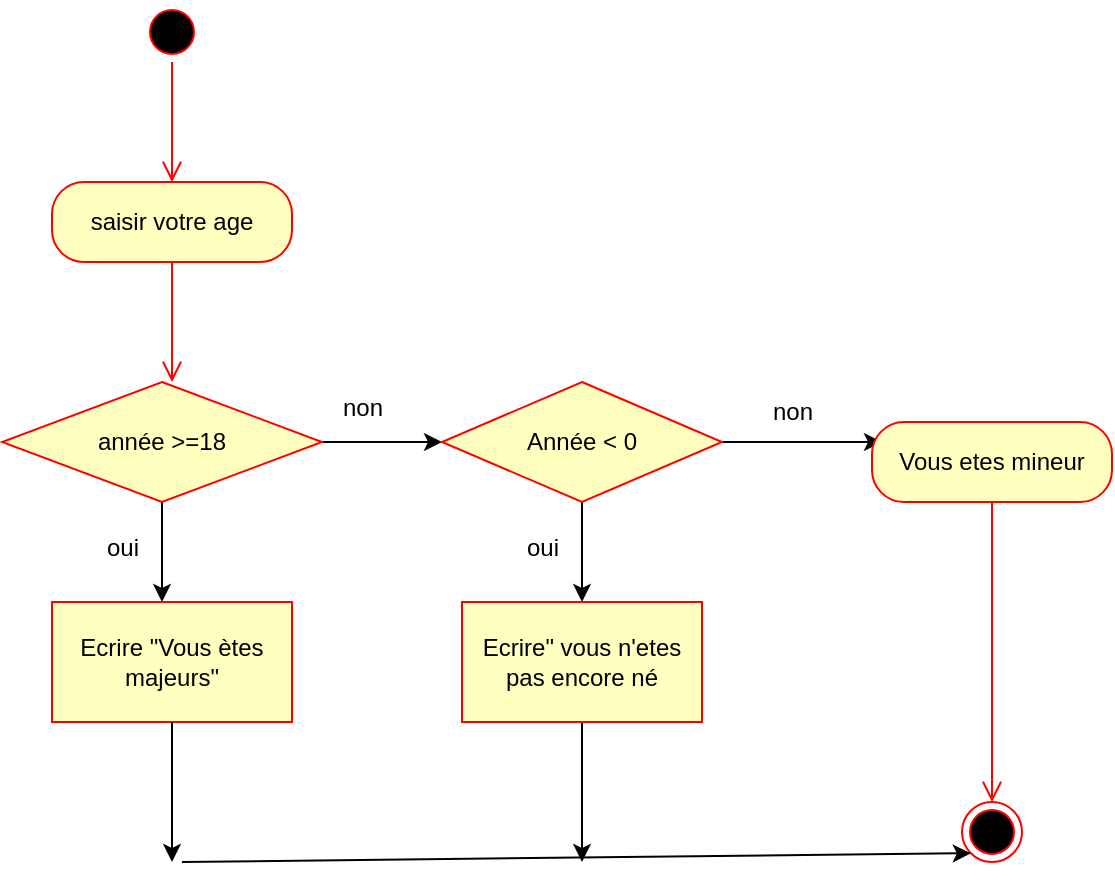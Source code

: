 <mxfile version="21.6.1" type="device">
  <diagram name="Page-1" id="lNoFJ0-n8MTBC5r3ki7Q">
    <mxGraphModel dx="639" dy="717" grid="1" gridSize="10" guides="1" tooltips="1" connect="1" arrows="1" fold="1" page="1" pageScale="1" pageWidth="827" pageHeight="1169" math="0" shadow="0">
      <root>
        <mxCell id="0" />
        <mxCell id="1" parent="0" />
        <mxCell id="J0tR5PUOTiayLJJZjg9m-1" value="" style="ellipse;html=1;shape=startState;fillColor=#000000;strokeColor=#ff0000;" parent="1" vertex="1">
          <mxGeometry x="110" y="50" width="30" height="30" as="geometry" />
        </mxCell>
        <mxCell id="J0tR5PUOTiayLJJZjg9m-2" value="" style="edgeStyle=orthogonalEdgeStyle;html=1;verticalAlign=bottom;endArrow=open;endSize=8;strokeColor=#ff0000;rounded=0;" parent="1" source="J0tR5PUOTiayLJJZjg9m-1" edge="1">
          <mxGeometry relative="1" as="geometry">
            <mxPoint x="125" y="140" as="targetPoint" />
          </mxGeometry>
        </mxCell>
        <mxCell id="J0tR5PUOTiayLJJZjg9m-11" value="" style="edgeStyle=orthogonalEdgeStyle;rounded=0;orthogonalLoop=1;jettySize=auto;html=1;" parent="1" source="J0tR5PUOTiayLJJZjg9m-4" target="J0tR5PUOTiayLJJZjg9m-10" edge="1">
          <mxGeometry relative="1" as="geometry">
            <Array as="points">
              <mxPoint x="120" y="330" />
              <mxPoint x="120" y="330" />
            </Array>
          </mxGeometry>
        </mxCell>
        <mxCell id="J0tR5PUOTiayLJJZjg9m-13" value="" style="edgeStyle=orthogonalEdgeStyle;rounded=0;orthogonalLoop=1;jettySize=auto;html=1;" parent="1" source="J0tR5PUOTiayLJJZjg9m-4" target="J0tR5PUOTiayLJJZjg9m-12" edge="1">
          <mxGeometry relative="1" as="geometry" />
        </mxCell>
        <mxCell id="J0tR5PUOTiayLJJZjg9m-4" value="année &amp;gt;=18" style="rhombus;whiteSpace=wrap;html=1;fontColor=#000000;fillColor=#ffffc0;strokeColor=#ff0000;" parent="1" vertex="1">
          <mxGeometry x="40" y="240" width="160" height="60" as="geometry" />
        </mxCell>
        <mxCell id="J0tR5PUOTiayLJJZjg9m-10" value="Ecrire &quot;Vous ètes majeurs&quot;" style="whiteSpace=wrap;html=1;fillColor=#ffffc0;strokeColor=#ff0000;fontColor=#000000;" parent="1" vertex="1">
          <mxGeometry x="65" y="350" width="120" height="60" as="geometry" />
        </mxCell>
        <mxCell id="J0tR5PUOTiayLJJZjg9m-17" value="" style="edgeStyle=orthogonalEdgeStyle;rounded=0;orthogonalLoop=1;jettySize=auto;html=1;" parent="1" source="J0tR5PUOTiayLJJZjg9m-12" target="J0tR5PUOTiayLJJZjg9m-16" edge="1">
          <mxGeometry relative="1" as="geometry" />
        </mxCell>
        <mxCell id="J0tR5PUOTiayLJJZjg9m-20" value="" style="edgeStyle=orthogonalEdgeStyle;rounded=0;orthogonalLoop=1;jettySize=auto;html=1;" parent="1" source="J0tR5PUOTiayLJJZjg9m-12" edge="1">
          <mxGeometry relative="1" as="geometry">
            <mxPoint x="480" y="270" as="targetPoint" />
          </mxGeometry>
        </mxCell>
        <mxCell id="J0tR5PUOTiayLJJZjg9m-12" value="Année &amp;lt; 0" style="rhombus;whiteSpace=wrap;html=1;fontColor=#000000;fillColor=#ffffc0;strokeColor=#ff0000;" parent="1" vertex="1">
          <mxGeometry x="260" y="240" width="140" height="60" as="geometry" />
        </mxCell>
        <mxCell id="J0tR5PUOTiayLJJZjg9m-14" value="non" style="text;html=1;align=center;verticalAlign=middle;resizable=0;points=[];autosize=1;strokeColor=none;fillColor=none;" parent="1" vertex="1">
          <mxGeometry x="200" y="238" width="40" height="30" as="geometry" />
        </mxCell>
        <mxCell id="J0tR5PUOTiayLJJZjg9m-15" value="oui" style="text;html=1;align=center;verticalAlign=middle;resizable=0;points=[];autosize=1;strokeColor=none;fillColor=none;" parent="1" vertex="1">
          <mxGeometry x="80" y="308" width="40" height="30" as="geometry" />
        </mxCell>
        <mxCell id="J0tR5PUOTiayLJJZjg9m-26" value="" style="edgeStyle=orthogonalEdgeStyle;rounded=0;orthogonalLoop=1;jettySize=auto;html=1;" parent="1" source="J0tR5PUOTiayLJJZjg9m-16" edge="1">
          <mxGeometry relative="1" as="geometry">
            <mxPoint x="330" y="480" as="targetPoint" />
          </mxGeometry>
        </mxCell>
        <mxCell id="J0tR5PUOTiayLJJZjg9m-16" value="Ecrire&quot; vous n&#39;etes pas encore né" style="whiteSpace=wrap;html=1;fillColor=#ffffc0;strokeColor=#ff0000;fontColor=#000000;" parent="1" vertex="1">
          <mxGeometry x="270" y="350" width="120" height="60" as="geometry" />
        </mxCell>
        <mxCell id="J0tR5PUOTiayLJJZjg9m-18" value="oui" style="text;html=1;align=center;verticalAlign=middle;resizable=0;points=[];autosize=1;strokeColor=none;fillColor=none;" parent="1" vertex="1">
          <mxGeometry x="290" y="308" width="40" height="30" as="geometry" />
        </mxCell>
        <mxCell id="J0tR5PUOTiayLJJZjg9m-22" value="" style="ellipse;html=1;shape=endState;fillColor=#000000;strokeColor=#ff0000;" parent="1" vertex="1">
          <mxGeometry x="520" y="450" width="30" height="30" as="geometry" />
        </mxCell>
        <mxCell id="pZO5gG0VxC52tHS6Jwyh-1" value="" style="endArrow=classic;html=1;rounded=0;exitX=0.5;exitY=1;exitDx=0;exitDy=0;" edge="1" parent="1" source="J0tR5PUOTiayLJJZjg9m-10">
          <mxGeometry width="50" height="50" relative="1" as="geometry">
            <mxPoint x="310" y="400" as="sourcePoint" />
            <mxPoint x="125" y="480" as="targetPoint" />
          </mxGeometry>
        </mxCell>
        <mxCell id="pZO5gG0VxC52tHS6Jwyh-2" value="" style="endArrow=classic;html=1;rounded=0;entryX=0;entryY=1;entryDx=0;entryDy=0;" edge="1" parent="1" target="J0tR5PUOTiayLJJZjg9m-22">
          <mxGeometry width="50" height="50" relative="1" as="geometry">
            <mxPoint x="130" y="480" as="sourcePoint" />
            <mxPoint x="360" y="350" as="targetPoint" />
          </mxGeometry>
        </mxCell>
        <mxCell id="pZO5gG0VxC52tHS6Jwyh-3" value="saisir votre age" style="rounded=1;whiteSpace=wrap;html=1;arcSize=40;fontColor=#000000;fillColor=#ffffc0;strokeColor=#ff0000;" vertex="1" parent="1">
          <mxGeometry x="65" y="140" width="120" height="40" as="geometry" />
        </mxCell>
        <mxCell id="pZO5gG0VxC52tHS6Jwyh-4" value="" style="edgeStyle=orthogonalEdgeStyle;html=1;verticalAlign=bottom;endArrow=open;endSize=8;strokeColor=#ff0000;rounded=0;" edge="1" source="pZO5gG0VxC52tHS6Jwyh-3" parent="1">
          <mxGeometry relative="1" as="geometry">
            <mxPoint x="125" y="240" as="targetPoint" />
          </mxGeometry>
        </mxCell>
        <mxCell id="pZO5gG0VxC52tHS6Jwyh-5" value="non" style="text;html=1;align=center;verticalAlign=middle;resizable=0;points=[];autosize=1;strokeColor=none;fillColor=none;" vertex="1" parent="1">
          <mxGeometry x="415" y="240" width="40" height="30" as="geometry" />
        </mxCell>
        <mxCell id="pZO5gG0VxC52tHS6Jwyh-6" value="Vous etes mineur" style="rounded=1;whiteSpace=wrap;html=1;arcSize=40;fontColor=#000000;fillColor=#ffffc0;strokeColor=#ff0000;" vertex="1" parent="1">
          <mxGeometry x="475" y="260" width="120" height="40" as="geometry" />
        </mxCell>
        <mxCell id="pZO5gG0VxC52tHS6Jwyh-7" value="" style="edgeStyle=orthogonalEdgeStyle;html=1;verticalAlign=bottom;endArrow=open;endSize=8;strokeColor=#ff0000;rounded=0;entryX=0.5;entryY=0;entryDx=0;entryDy=0;" edge="1" source="pZO5gG0VxC52tHS6Jwyh-6" parent="1" target="J0tR5PUOTiayLJJZjg9m-22">
          <mxGeometry relative="1" as="geometry">
            <mxPoint x="535" y="360" as="targetPoint" />
          </mxGeometry>
        </mxCell>
      </root>
    </mxGraphModel>
  </diagram>
</mxfile>
